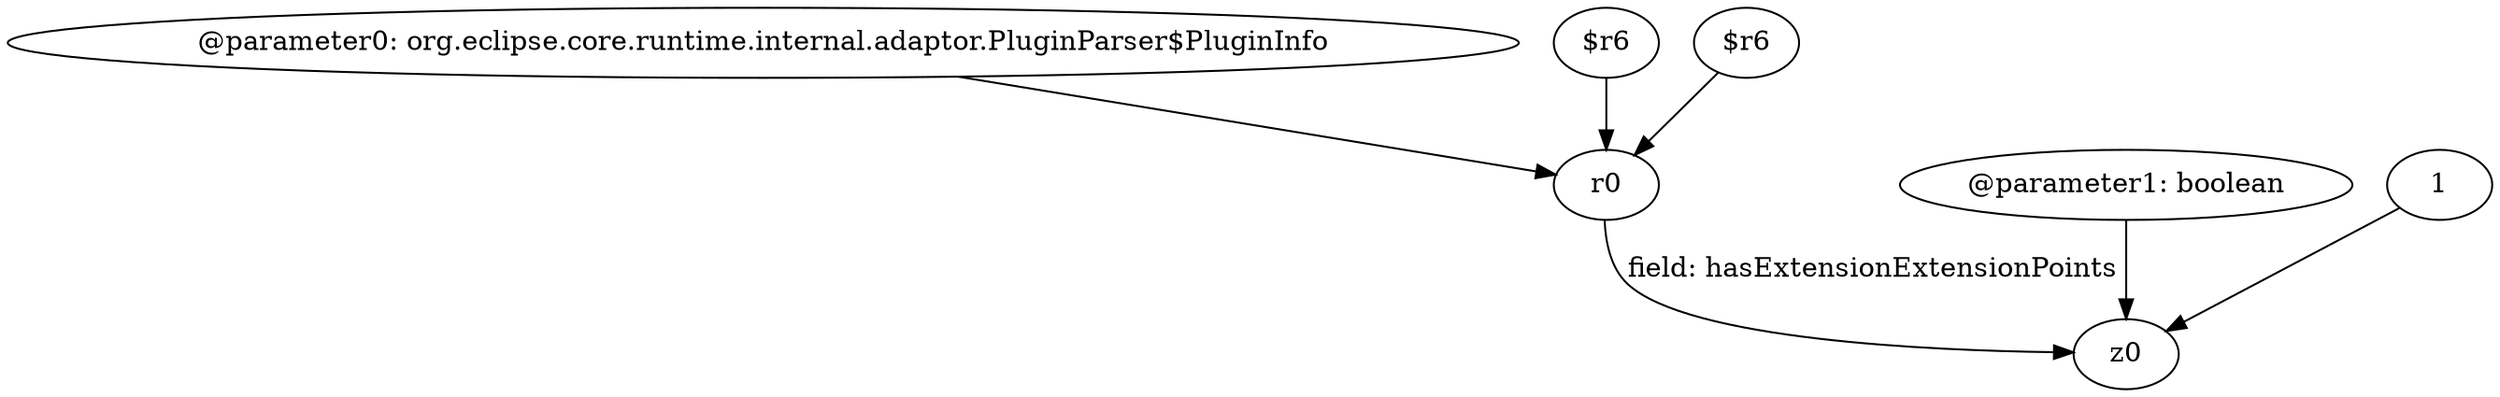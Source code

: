 digraph g {
0[label="@parameter0: org.eclipse.core.runtime.internal.adaptor.PluginParser$PluginInfo"]
1[label="r0"]
0->1[label=""]
2[label="$r6"]
2->1[label=""]
3[label="z0"]
1->3[label="field: hasExtensionExtensionPoints"]
4[label="@parameter1: boolean"]
4->3[label=""]
5[label="1"]
5->3[label=""]
6[label="$r6"]
6->1[label=""]
}